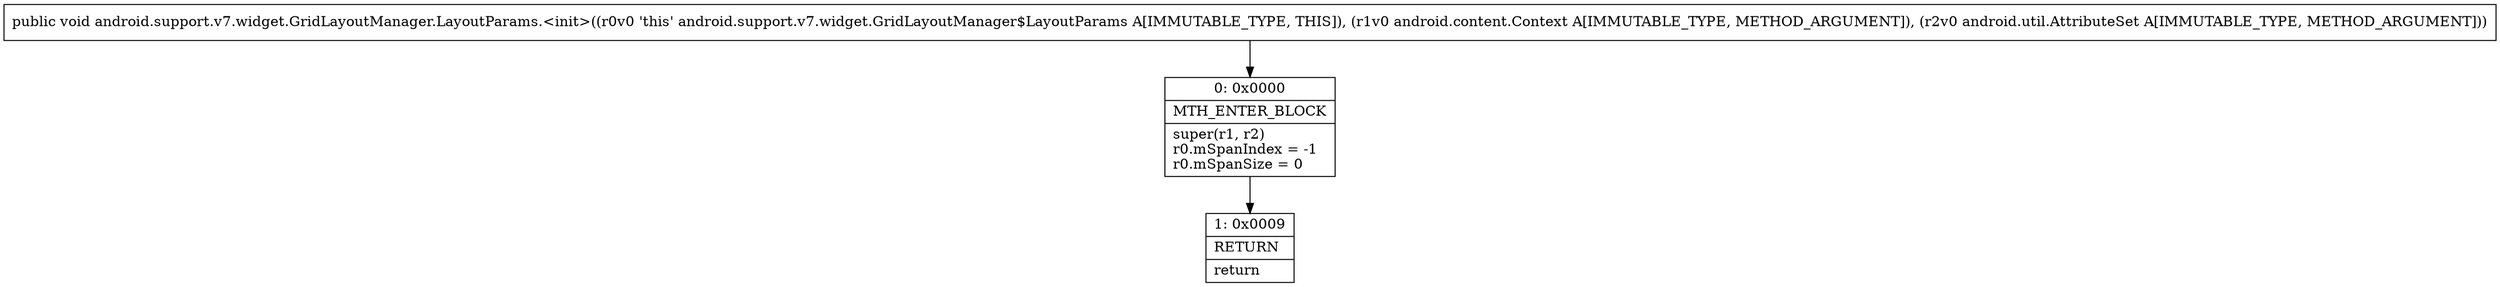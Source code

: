 digraph "CFG forandroid.support.v7.widget.GridLayoutManager.LayoutParams.\<init\>(Landroid\/content\/Context;Landroid\/util\/AttributeSet;)V" {
Node_0 [shape=record,label="{0\:\ 0x0000|MTH_ENTER_BLOCK\l|super(r1, r2)\lr0.mSpanIndex = \-1\lr0.mSpanSize = 0\l}"];
Node_1 [shape=record,label="{1\:\ 0x0009|RETURN\l|return\l}"];
MethodNode[shape=record,label="{public void android.support.v7.widget.GridLayoutManager.LayoutParams.\<init\>((r0v0 'this' android.support.v7.widget.GridLayoutManager$LayoutParams A[IMMUTABLE_TYPE, THIS]), (r1v0 android.content.Context A[IMMUTABLE_TYPE, METHOD_ARGUMENT]), (r2v0 android.util.AttributeSet A[IMMUTABLE_TYPE, METHOD_ARGUMENT])) }"];
MethodNode -> Node_0;
Node_0 -> Node_1;
}

